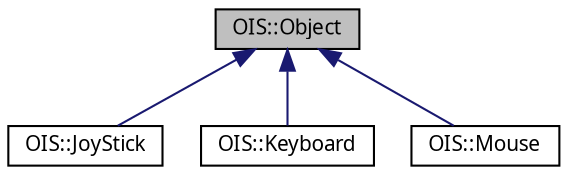 digraph G
{
  edge [fontname="FreeSans.ttf",fontsize=10,labelfontname="FreeSans.ttf",labelfontsize=10];
  node [fontname="FreeSans.ttf",fontsize=10,shape=record];
  Node1 [label="OIS::Object",height=0.2,width=0.4,color="black", fillcolor="grey75", style="filled" fontcolor="black"];
  Node1 -> Node2 [dir=back,color="midnightblue",fontsize=10,style="solid",fontname="FreeSans.ttf"];
  Node2 [label="OIS::JoyStick",height=0.2,width=0.4,color="black", fillcolor="white", style="filled",URL="$classOIS_1_1JoyStick.html"];
  Node1 -> Node3 [dir=back,color="midnightblue",fontsize=10,style="solid",fontname="FreeSans.ttf"];
  Node3 [label="OIS::Keyboard",height=0.2,width=0.4,color="black", fillcolor="white", style="filled",URL="$classOIS_1_1Keyboard.html"];
  Node1 -> Node4 [dir=back,color="midnightblue",fontsize=10,style="solid",fontname="FreeSans.ttf"];
  Node4 [label="OIS::Mouse",height=0.2,width=0.4,color="black", fillcolor="white", style="filled",URL="$classOIS_1_1Mouse.html"];
}
